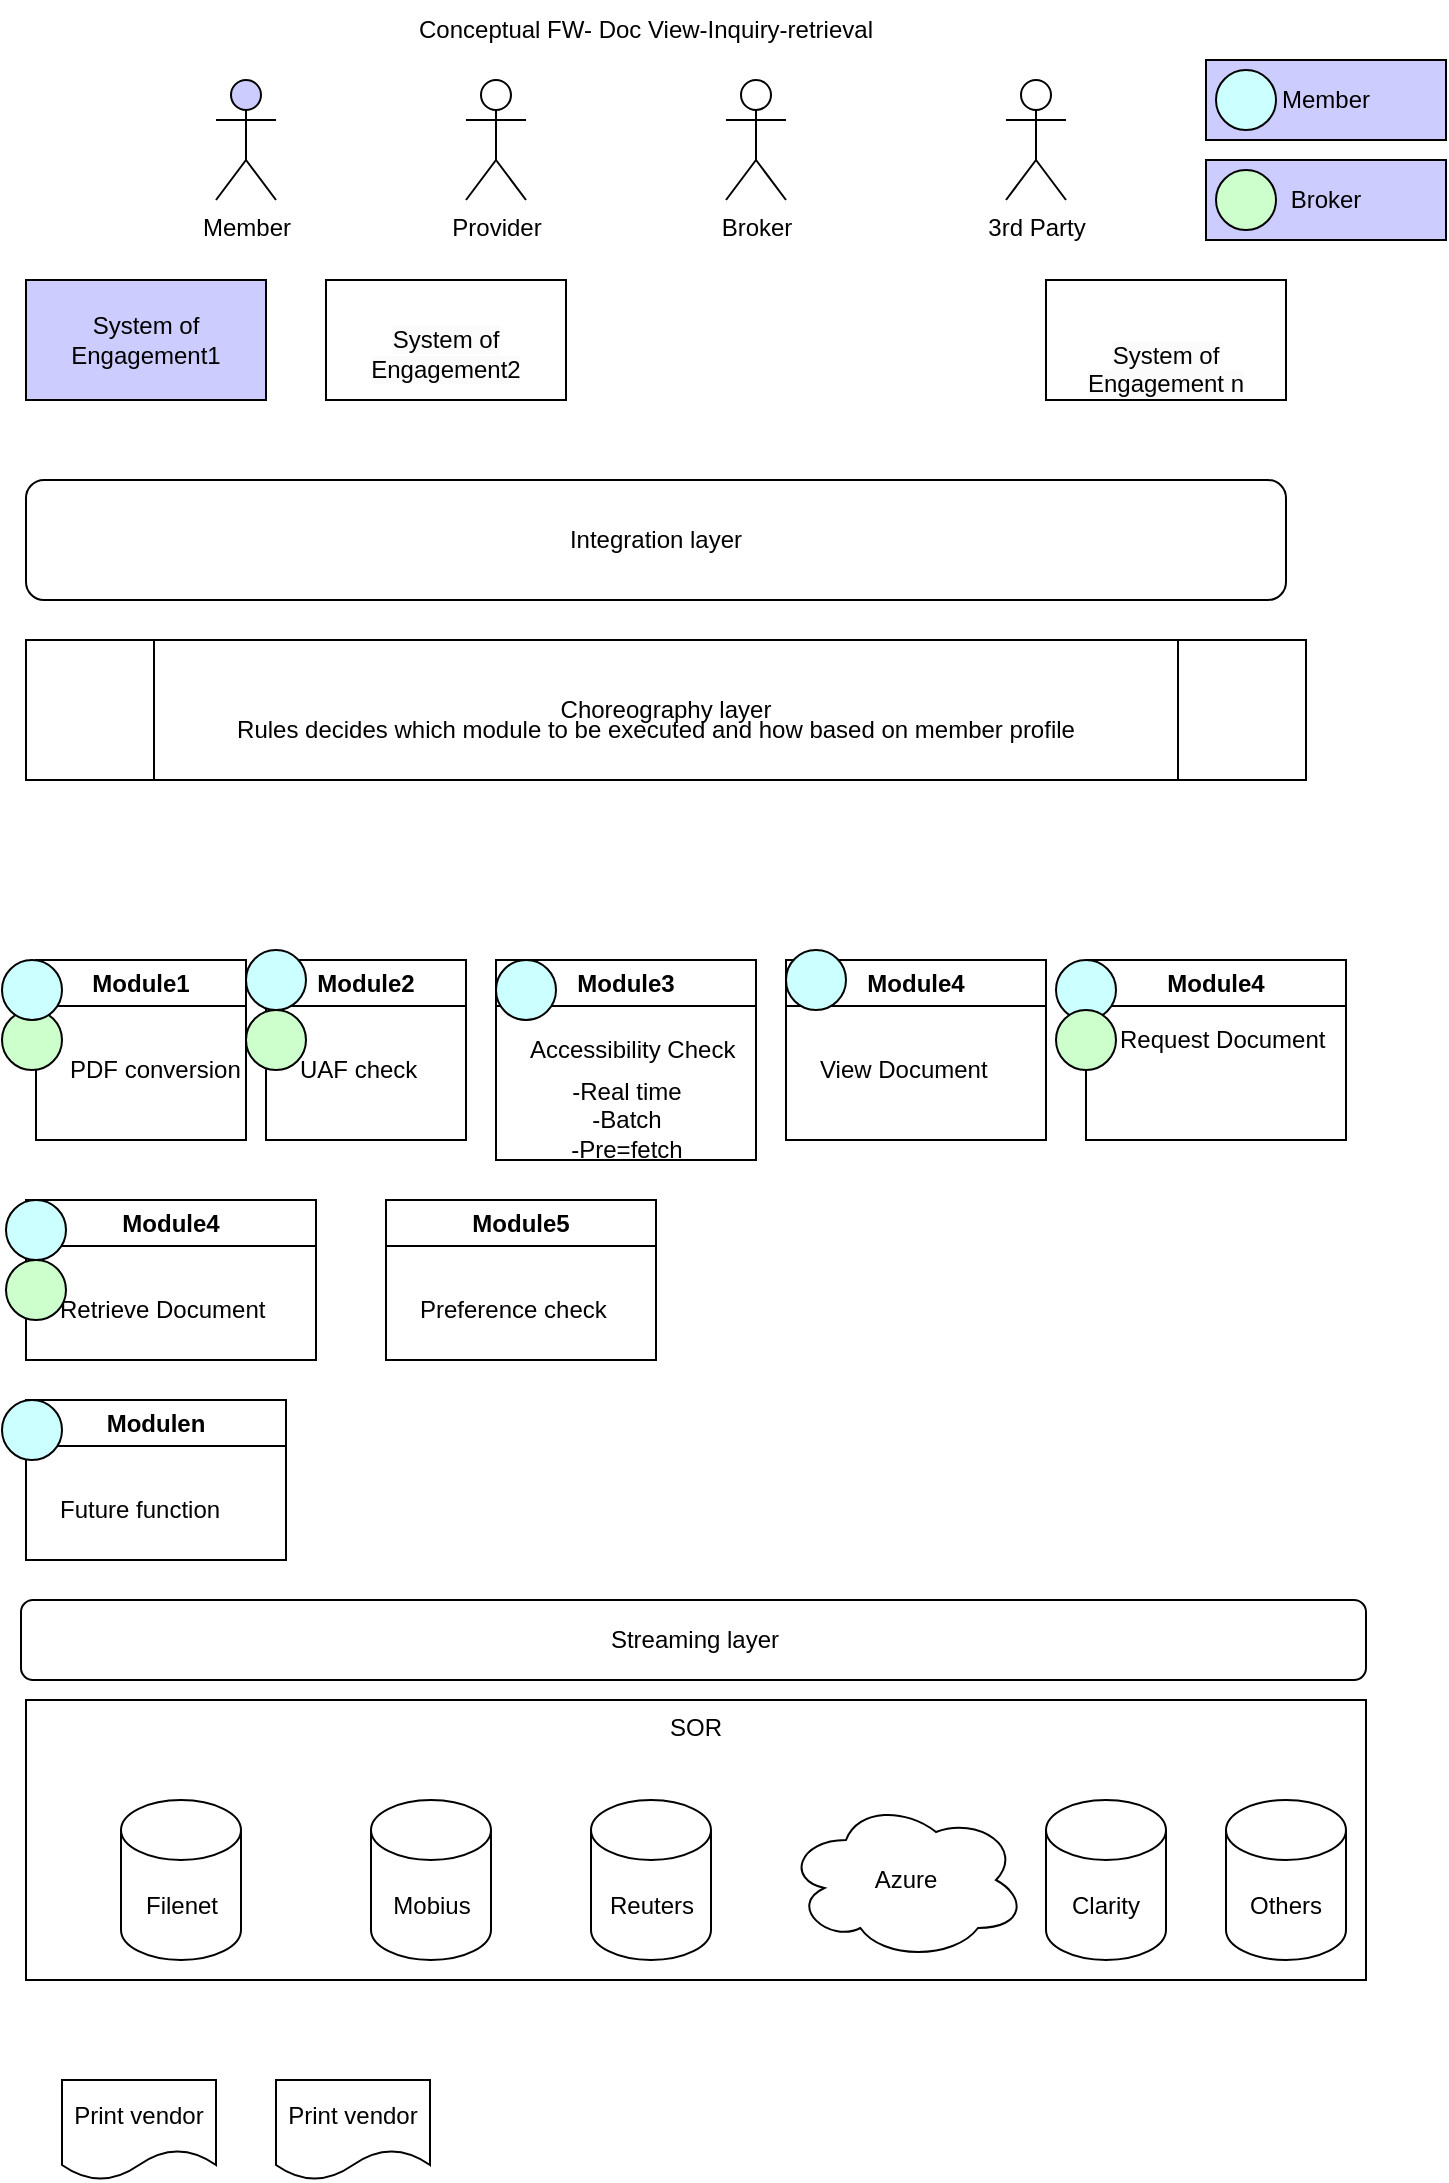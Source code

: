 <mxfile version="21.3.5" type="github">
  <diagram name="Page-1" id="Wi_-cD3Pck29VBJRXZXw">
    <mxGraphModel dx="794" dy="470" grid="1" gridSize="10" guides="1" tooltips="1" connect="1" arrows="1" fold="1" page="1" pageScale="1" pageWidth="850" pageHeight="1100" math="0" shadow="0">
      <root>
        <mxCell id="0" />
        <mxCell id="1" parent="0" />
        <mxCell id="fK_cSdJMlMzc5ZVp6fHr-23" value="SOR" style="rounded=0;whiteSpace=wrap;html=1;verticalAlign=top;" vertex="1" parent="1">
          <mxGeometry x="60" y="850" width="670" height="140" as="geometry" />
        </mxCell>
        <mxCell id="fK_cSdJMlMzc5ZVp6fHr-1" value="System of Engagement1" style="rounded=0;whiteSpace=wrap;html=1;fillColor=#CCCCFF;" vertex="1" parent="1">
          <mxGeometry x="60" y="140" width="120" height="60" as="geometry" />
        </mxCell>
        <mxCell id="fK_cSdJMlMzc5ZVp6fHr-2" value="&lt;br&gt;&lt;span style=&quot;color: rgb(0, 0, 0); font-family: Helvetica; font-size: 12px; font-style: normal; font-variant-ligatures: normal; font-variant-caps: normal; font-weight: 400; letter-spacing: normal; orphans: 2; text-align: center; text-indent: 0px; text-transform: none; widows: 2; word-spacing: 0px; -webkit-text-stroke-width: 0px; background-color: rgb(251, 251, 251); text-decoration-thickness: initial; text-decoration-style: initial; text-decoration-color: initial; float: none; display: inline !important;&quot;&gt;System of Engagement2&lt;/span&gt;&lt;br&gt;" style="rounded=0;whiteSpace=wrap;html=1;" vertex="1" parent="1">
          <mxGeometry x="210" y="140" width="120" height="60" as="geometry" />
        </mxCell>
        <mxCell id="fK_cSdJMlMzc5ZVp6fHr-3" value="&lt;br&gt;&lt;br style=&quot;border-color: var(--border-color); color: rgb(0, 0, 0); font-family: Helvetica; font-size: 12px; font-style: normal; font-variant-ligatures: normal; font-variant-caps: normal; font-weight: 400; letter-spacing: normal; orphans: 2; text-align: center; text-indent: 0px; text-transform: none; widows: 2; word-spacing: 0px; -webkit-text-stroke-width: 0px; background-color: rgb(251, 251, 251); text-decoration-thickness: initial; text-decoration-style: initial; text-decoration-color: initial;&quot;&gt;&lt;span style=&quot;border-color: var(--border-color); color: rgb(0, 0, 0); font-family: Helvetica; font-size: 12px; font-style: normal; font-variant-ligatures: normal; font-variant-caps: normal; font-weight: 400; letter-spacing: normal; orphans: 2; text-align: center; text-indent: 0px; text-transform: none; widows: 2; word-spacing: 0px; -webkit-text-stroke-width: 0px; text-decoration-thickness: initial; text-decoration-style: initial; text-decoration-color: initial; background-color: rgb(251, 251, 251); float: none; display: inline !important;&quot;&gt;System of Engagement n&lt;/span&gt;&lt;br&gt;" style="rounded=0;whiteSpace=wrap;html=1;" vertex="1" parent="1">
          <mxGeometry x="570" y="140" width="120" height="60" as="geometry" />
        </mxCell>
        <mxCell id="fK_cSdJMlMzc5ZVp6fHr-4" value="Provider" style="shape=umlActor;verticalLabelPosition=bottom;verticalAlign=top;html=1;outlineConnect=0;" vertex="1" parent="1">
          <mxGeometry x="280" y="40" width="30" height="60" as="geometry" />
        </mxCell>
        <mxCell id="fK_cSdJMlMzc5ZVp6fHr-7" value="Member" style="shape=umlActor;verticalLabelPosition=bottom;verticalAlign=top;html=1;outlineConnect=0;fillColor=#CCCCFF;" vertex="1" parent="1">
          <mxGeometry x="155" y="40" width="30" height="60" as="geometry" />
        </mxCell>
        <mxCell id="fK_cSdJMlMzc5ZVp6fHr-9" value="Broker" style="shape=umlActor;verticalLabelPosition=bottom;verticalAlign=top;html=1;outlineConnect=0;" vertex="1" parent="1">
          <mxGeometry x="410" y="40" width="30" height="60" as="geometry" />
        </mxCell>
        <mxCell id="fK_cSdJMlMzc5ZVp6fHr-12" value="3rd Party" style="shape=umlActor;verticalLabelPosition=bottom;verticalAlign=top;html=1;outlineConnect=0;" vertex="1" parent="1">
          <mxGeometry x="550" y="40" width="30" height="60" as="geometry" />
        </mxCell>
        <mxCell id="fK_cSdJMlMzc5ZVp6fHr-19" value="Integration layer" style="rounded=1;whiteSpace=wrap;html=1;" vertex="1" parent="1">
          <mxGeometry x="60" y="240" width="630" height="60" as="geometry" />
        </mxCell>
        <mxCell id="fK_cSdJMlMzc5ZVp6fHr-20" value="Filenet" style="shape=cylinder3;whiteSpace=wrap;html=1;boundedLbl=1;backgroundOutline=1;size=15;" vertex="1" parent="1">
          <mxGeometry x="107.5" y="900" width="60" height="80" as="geometry" />
        </mxCell>
        <mxCell id="fK_cSdJMlMzc5ZVp6fHr-21" value="Mobius" style="shape=cylinder3;whiteSpace=wrap;html=1;boundedLbl=1;backgroundOutline=1;size=15;" vertex="1" parent="1">
          <mxGeometry x="232.5" y="900" width="60" height="80" as="geometry" />
        </mxCell>
        <mxCell id="fK_cSdJMlMzc5ZVp6fHr-22" value="Reuters" style="shape=cylinder3;whiteSpace=wrap;html=1;boundedLbl=1;backgroundOutline=1;size=15;" vertex="1" parent="1">
          <mxGeometry x="342.5" y="900" width="60" height="80" as="geometry" />
        </mxCell>
        <mxCell id="fK_cSdJMlMzc5ZVp6fHr-25" value="Choreography layer" style="shape=process;whiteSpace=wrap;html=1;backgroundOutline=1;" vertex="1" parent="1">
          <mxGeometry x="60" y="320" width="640" height="70" as="geometry" />
        </mxCell>
        <mxCell id="fK_cSdJMlMzc5ZVp6fHr-26" value="Print vendor" style="shape=document;whiteSpace=wrap;html=1;boundedLbl=1;" vertex="1" parent="1">
          <mxGeometry x="78" y="1040" width="77" height="50" as="geometry" />
        </mxCell>
        <mxCell id="fK_cSdJMlMzc5ZVp6fHr-28" value="Module1" style="swimlane;whiteSpace=wrap;html=1;" vertex="1" parent="1">
          <mxGeometry x="65" y="480" width="105" height="90" as="geometry">
            <mxRectangle x="60" y="400" width="90" height="30" as="alternateBounds" />
          </mxGeometry>
        </mxCell>
        <mxCell id="fK_cSdJMlMzc5ZVp6fHr-29" value="PDF conversion" style="text;html=1;align=left;verticalAlign=middle;resizable=0;points=[];autosize=1;strokeColor=none;fillColor=none;" vertex="1" parent="fK_cSdJMlMzc5ZVp6fHr-28">
          <mxGeometry x="15" y="40" width="110" height="30" as="geometry" />
        </mxCell>
        <mxCell id="fK_cSdJMlMzc5ZVp6fHr-65" value="" style="ellipse;whiteSpace=wrap;html=1;aspect=fixed;fillColor=#CCFFCC;" vertex="1" parent="fK_cSdJMlMzc5ZVp6fHr-28">
          <mxGeometry x="-17" y="25" width="30" height="30" as="geometry" />
        </mxCell>
        <mxCell id="fK_cSdJMlMzc5ZVp6fHr-30" value="Module2" style="swimlane;whiteSpace=wrap;html=1;" vertex="1" parent="1">
          <mxGeometry x="180" y="480" width="100" height="90" as="geometry">
            <mxRectangle x="60" y="400" width="90" height="30" as="alternateBounds" />
          </mxGeometry>
        </mxCell>
        <mxCell id="fK_cSdJMlMzc5ZVp6fHr-31" value="UAF check" style="text;html=1;align=left;verticalAlign=middle;resizable=0;points=[];autosize=1;strokeColor=none;fillColor=none;" vertex="1" parent="fK_cSdJMlMzc5ZVp6fHr-30">
          <mxGeometry x="15" y="40" width="80" height="30" as="geometry" />
        </mxCell>
        <mxCell id="fK_cSdJMlMzc5ZVp6fHr-66" value="" style="ellipse;whiteSpace=wrap;html=1;aspect=fixed;fillColor=#CCFFCC;" vertex="1" parent="fK_cSdJMlMzc5ZVp6fHr-30">
          <mxGeometry x="-10" y="25" width="30" height="30" as="geometry" />
        </mxCell>
        <mxCell id="fK_cSdJMlMzc5ZVp6fHr-32" value="Module3" style="swimlane;whiteSpace=wrap;html=1;" vertex="1" parent="1">
          <mxGeometry x="295" y="480" width="130" height="100" as="geometry">
            <mxRectangle x="60" y="400" width="90" height="30" as="alternateBounds" />
          </mxGeometry>
        </mxCell>
        <mxCell id="fK_cSdJMlMzc5ZVp6fHr-33" value="Accessibility Check" style="text;html=1;align=left;verticalAlign=middle;resizable=0;points=[];autosize=1;strokeColor=none;fillColor=none;" vertex="1" parent="fK_cSdJMlMzc5ZVp6fHr-32">
          <mxGeometry x="15" y="30" width="130" height="30" as="geometry" />
        </mxCell>
        <mxCell id="fK_cSdJMlMzc5ZVp6fHr-43" value="-Real time&lt;br&gt;-Batch&lt;br&gt;-Pre=fetch" style="text;html=1;strokeColor=none;fillColor=none;align=center;verticalAlign=middle;whiteSpace=wrap;rounded=0;" vertex="1" parent="fK_cSdJMlMzc5ZVp6fHr-32">
          <mxGeometry x="12.5" y="60" width="105" height="40" as="geometry" />
        </mxCell>
        <mxCell id="fK_cSdJMlMzc5ZVp6fHr-58" value="" style="ellipse;whiteSpace=wrap;html=1;aspect=fixed;fillColor=#CCFFFF;" vertex="1" parent="fK_cSdJMlMzc5ZVp6fHr-32">
          <mxGeometry width="30" height="30" as="geometry" />
        </mxCell>
        <mxCell id="fK_cSdJMlMzc5ZVp6fHr-34" value="Rules decides which module to be executed and how based on member profile" style="text;html=1;strokeColor=none;fillColor=none;align=center;verticalAlign=middle;whiteSpace=wrap;rounded=0;" vertex="1" parent="1">
          <mxGeometry x="65" y="350" width="620" height="30" as="geometry" />
        </mxCell>
        <mxCell id="fK_cSdJMlMzc5ZVp6fHr-35" value="Module4" style="swimlane;whiteSpace=wrap;html=1;" vertex="1" parent="1">
          <mxGeometry x="440" y="480" width="130" height="90" as="geometry">
            <mxRectangle x="60" y="400" width="90" height="30" as="alternateBounds" />
          </mxGeometry>
        </mxCell>
        <mxCell id="fK_cSdJMlMzc5ZVp6fHr-36" value="View Document" style="text;html=1;align=left;verticalAlign=middle;resizable=0;points=[];autosize=1;strokeColor=none;fillColor=none;" vertex="1" parent="fK_cSdJMlMzc5ZVp6fHr-35">
          <mxGeometry x="15" y="40" width="110" height="30" as="geometry" />
        </mxCell>
        <mxCell id="fK_cSdJMlMzc5ZVp6fHr-59" value="" style="ellipse;whiteSpace=wrap;html=1;aspect=fixed;fillColor=#CCFFFF;" vertex="1" parent="fK_cSdJMlMzc5ZVp6fHr-35">
          <mxGeometry y="-5" width="30" height="30" as="geometry" />
        </mxCell>
        <mxCell id="fK_cSdJMlMzc5ZVp6fHr-37" value="Module4" style="swimlane;whiteSpace=wrap;html=1;" vertex="1" parent="1">
          <mxGeometry x="60" y="600" width="145" height="80" as="geometry">
            <mxRectangle x="60" y="400" width="90" height="30" as="alternateBounds" />
          </mxGeometry>
        </mxCell>
        <mxCell id="fK_cSdJMlMzc5ZVp6fHr-38" value="Retrieve Document" style="text;html=1;align=left;verticalAlign=middle;resizable=0;points=[];autosize=1;strokeColor=none;fillColor=none;" vertex="1" parent="fK_cSdJMlMzc5ZVp6fHr-37">
          <mxGeometry x="15" y="40" width="130" height="30" as="geometry" />
        </mxCell>
        <mxCell id="fK_cSdJMlMzc5ZVp6fHr-61" value="" style="ellipse;whiteSpace=wrap;html=1;aspect=fixed;fillColor=#CCFFFF;" vertex="1" parent="fK_cSdJMlMzc5ZVp6fHr-37">
          <mxGeometry x="-10" width="30" height="30" as="geometry" />
        </mxCell>
        <mxCell id="fK_cSdJMlMzc5ZVp6fHr-70" value="" style="ellipse;whiteSpace=wrap;html=1;aspect=fixed;fillColor=#CCFFCC;" vertex="1" parent="fK_cSdJMlMzc5ZVp6fHr-37">
          <mxGeometry x="-10" y="30" width="30" height="30" as="geometry" />
        </mxCell>
        <mxCell id="fK_cSdJMlMzc5ZVp6fHr-39" value="Module4" style="swimlane;whiteSpace=wrap;html=1;" vertex="1" parent="1">
          <mxGeometry x="590" y="480" width="130" height="90" as="geometry">
            <mxRectangle x="60" y="400" width="90" height="30" as="alternateBounds" />
          </mxGeometry>
        </mxCell>
        <mxCell id="fK_cSdJMlMzc5ZVp6fHr-40" value="Request Document" style="text;html=1;align=left;verticalAlign=middle;resizable=0;points=[];autosize=1;strokeColor=none;fillColor=none;" vertex="1" parent="fK_cSdJMlMzc5ZVp6fHr-39">
          <mxGeometry x="15" y="25" width="130" height="30" as="geometry" />
        </mxCell>
        <mxCell id="fK_cSdJMlMzc5ZVp6fHr-60" value="" style="ellipse;whiteSpace=wrap;html=1;aspect=fixed;fillColor=#CCFFFF;" vertex="1" parent="fK_cSdJMlMzc5ZVp6fHr-39">
          <mxGeometry x="-15" width="30" height="30" as="geometry" />
        </mxCell>
        <mxCell id="fK_cSdJMlMzc5ZVp6fHr-68" value="" style="ellipse;whiteSpace=wrap;html=1;aspect=fixed;fillColor=#CCFFCC;" vertex="1" parent="fK_cSdJMlMzc5ZVp6fHr-39">
          <mxGeometry x="-15" y="25" width="30" height="30" as="geometry" />
        </mxCell>
        <mxCell id="fK_cSdJMlMzc5ZVp6fHr-44" value="Modulen" style="swimlane;whiteSpace=wrap;html=1;" vertex="1" parent="1">
          <mxGeometry x="60" y="700" width="130" height="80" as="geometry">
            <mxRectangle x="60" y="400" width="90" height="30" as="alternateBounds" />
          </mxGeometry>
        </mxCell>
        <mxCell id="fK_cSdJMlMzc5ZVp6fHr-45" value="Future function" style="text;html=1;align=left;verticalAlign=middle;resizable=0;points=[];autosize=1;strokeColor=none;fillColor=none;" vertex="1" parent="fK_cSdJMlMzc5ZVp6fHr-44">
          <mxGeometry x="15" y="40" width="100" height="30" as="geometry" />
        </mxCell>
        <mxCell id="fK_cSdJMlMzc5ZVp6fHr-62" value="" style="ellipse;whiteSpace=wrap;html=1;aspect=fixed;fillColor=#CCFFFF;" vertex="1" parent="fK_cSdJMlMzc5ZVp6fHr-44">
          <mxGeometry x="-12" width="30" height="30" as="geometry" />
        </mxCell>
        <mxCell id="fK_cSdJMlMzc5ZVp6fHr-47" value="Streaming layer" style="rounded=1;whiteSpace=wrap;html=1;" vertex="1" parent="1">
          <mxGeometry x="57.5" y="800" width="672.5" height="40" as="geometry" />
        </mxCell>
        <mxCell id="fK_cSdJMlMzc5ZVp6fHr-48" value="Conceptual FW- Doc View-Inquiry-retrieval" style="text;html=1;strokeColor=none;fillColor=none;align=center;verticalAlign=middle;whiteSpace=wrap;rounded=0;" vertex="1" parent="1">
          <mxGeometry x="250" width="240" height="30" as="geometry" />
        </mxCell>
        <mxCell id="fK_cSdJMlMzc5ZVp6fHr-49" value="Print vendor" style="shape=document;whiteSpace=wrap;html=1;boundedLbl=1;" vertex="1" parent="1">
          <mxGeometry x="185" y="1040" width="77" height="50" as="geometry" />
        </mxCell>
        <mxCell id="fK_cSdJMlMzc5ZVp6fHr-50" value="Azure" style="ellipse;shape=cloud;whiteSpace=wrap;html=1;" vertex="1" parent="1">
          <mxGeometry x="440" y="900" width="120" height="80" as="geometry" />
        </mxCell>
        <mxCell id="fK_cSdJMlMzc5ZVp6fHr-51" value="Clarity" style="shape=cylinder3;whiteSpace=wrap;html=1;boundedLbl=1;backgroundOutline=1;size=15;" vertex="1" parent="1">
          <mxGeometry x="570" y="900" width="60" height="80" as="geometry" />
        </mxCell>
        <mxCell id="fK_cSdJMlMzc5ZVp6fHr-52" value="Others" style="shape=cylinder3;whiteSpace=wrap;html=1;boundedLbl=1;backgroundOutline=1;size=15;" vertex="1" parent="1">
          <mxGeometry x="660" y="900" width="60" height="80" as="geometry" />
        </mxCell>
        <mxCell id="fK_cSdJMlMzc5ZVp6fHr-53" value="Member" style="rounded=0;whiteSpace=wrap;html=1;fillColor=#CCCCFF;" vertex="1" parent="1">
          <mxGeometry x="650" y="30" width="120" height="40" as="geometry" />
        </mxCell>
        <mxCell id="fK_cSdJMlMzc5ZVp6fHr-54" value="" style="ellipse;whiteSpace=wrap;html=1;aspect=fixed;fillColor=#CCFFFF;" vertex="1" parent="1">
          <mxGeometry x="655" y="35" width="30" height="30" as="geometry" />
        </mxCell>
        <mxCell id="fK_cSdJMlMzc5ZVp6fHr-56" value="" style="ellipse;whiteSpace=wrap;html=1;aspect=fixed;fillColor=#CCFFFF;" vertex="1" parent="1">
          <mxGeometry x="48" y="480" width="30" height="30" as="geometry" />
        </mxCell>
        <mxCell id="fK_cSdJMlMzc5ZVp6fHr-63" value="Broker" style="rounded=0;whiteSpace=wrap;html=1;fillColor=#CCCCFF;" vertex="1" parent="1">
          <mxGeometry x="650" y="80" width="120" height="40" as="geometry" />
        </mxCell>
        <mxCell id="fK_cSdJMlMzc5ZVp6fHr-64" value="" style="ellipse;whiteSpace=wrap;html=1;aspect=fixed;fillColor=#CCFFCC;" vertex="1" parent="1">
          <mxGeometry x="655" y="85" width="30" height="30" as="geometry" />
        </mxCell>
        <mxCell id="fK_cSdJMlMzc5ZVp6fHr-71" value="Module5" style="swimlane;whiteSpace=wrap;html=1;" vertex="1" parent="1">
          <mxGeometry x="240" y="600" width="135" height="80" as="geometry">
            <mxRectangle x="60" y="400" width="90" height="30" as="alternateBounds" />
          </mxGeometry>
        </mxCell>
        <mxCell id="fK_cSdJMlMzc5ZVp6fHr-72" value="Preference check" style="text;html=1;align=left;verticalAlign=middle;resizable=0;points=[];autosize=1;strokeColor=none;fillColor=none;" vertex="1" parent="fK_cSdJMlMzc5ZVp6fHr-71">
          <mxGeometry x="15" y="40" width="120" height="30" as="geometry" />
        </mxCell>
        <mxCell id="fK_cSdJMlMzc5ZVp6fHr-57" value="" style="ellipse;whiteSpace=wrap;html=1;aspect=fixed;fillColor=#CCFFFF;" vertex="1" parent="1">
          <mxGeometry x="170" y="475" width="30" height="30" as="geometry" />
        </mxCell>
      </root>
    </mxGraphModel>
  </diagram>
</mxfile>
